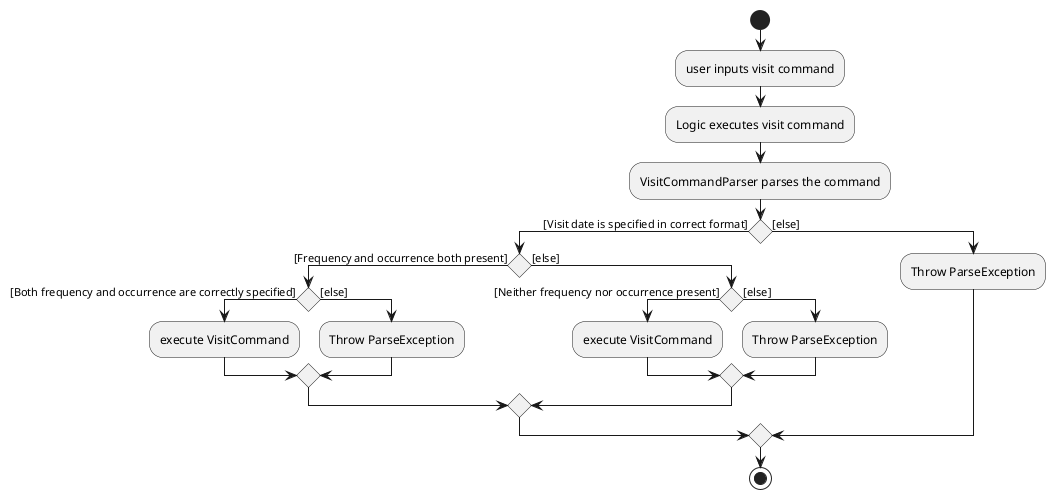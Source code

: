 @startuml
start
:user inputs visit command;
:Logic executes visit command;
:VisitCommandParser parses the command;

if () then ([Visit date is specified in correct format])
    if() then ([Frequency and occurrence both present])
        if() then ([Both frequency and occurrence are correctly specified])
            :execute VisitCommand;
        else ([else])
            :Throw ParseException;
        endif

    else ([else])
        if() then ([Neither frequency nor occurrence present])
            :execute VisitCommand;
        else ([else])
            :Throw ParseException;
        endif
    endif

else ([else])
    :Throw ParseException;

endif
stop

@enduml
